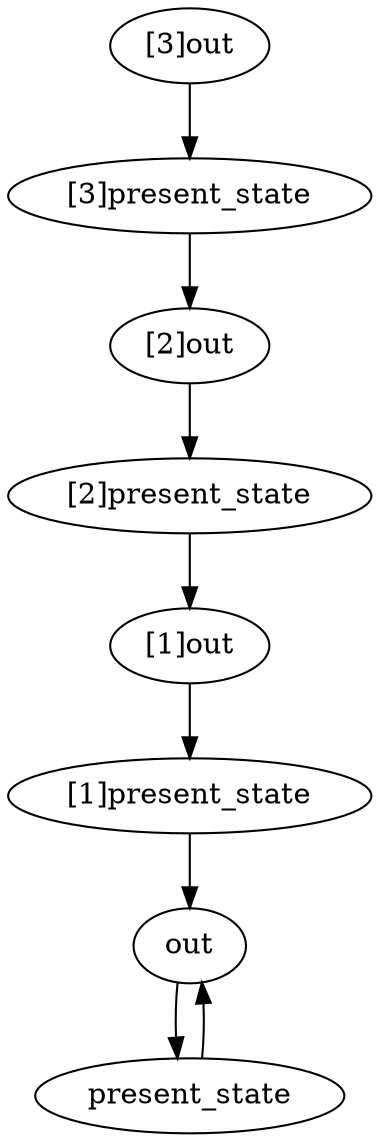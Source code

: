 strict digraph "" {
	"[1]out"	[complexity=6,
		importance=4.92858886719,
		rank=0.821431477865];
	"[1]present_state"	[complexity=5,
		importance=1.571434021,
		rank=0.314286804199];
	"[1]out" -> "[1]present_state";
	"[2]present_state"	[complexity=8,
		importance=5.10716056824,
		rank=0.63839507103];
	"[2]present_state" -> "[1]out";
	"[3]present_state"	[complexity=11,
		importance=15.71434021,
		rank=1.42857638272];
	"[2]out"	[complexity=9,
		importance=15.5357685089,
		rank=1.72619650099];
	"[3]present_state" -> "[2]out";
	out	[complexity=3,
		importance=1.39286231995,
		rank=0.464287439982];
	"[1]present_state" -> out;
	"[2]out" -> "[2]present_state";
	present_state	[complexity=2,
		importance=0.392858505249,
		rank=0.196429252625];
	present_state -> out;
	"[3]out"	[complexity=12,
		importance=47.3573074341,
		rank=3.94644228617];
	"[3]out" -> "[3]present_state";
	out -> present_state;
}
